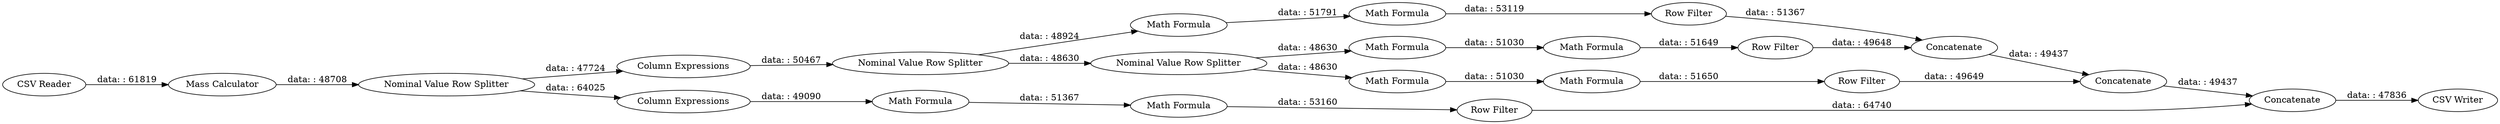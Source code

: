 digraph {
	"-781967119020349393_51" [label="Math Formula"]
	"-781967119020349393_37" [label="Row Filter"]
	"-781967119020349393_50" [label="Math Formula"]
	"-781967119020349393_56" [label="Row Filter"]
	"-781967119020349393_57" [label="Row Filter"]
	"-781967119020349393_53" [label="Math Formula"]
	"-781967119020349393_45" [label="Nominal Value Row Splitter"]
	"-781967119020349393_48" [label="Math Formula"]
	"-781967119020349393_59" [label=Concatenate]
	"-781967119020349393_52" [label="Math Formula"]
	"-781967119020349393_55" [label="Row Filter"]
	"-781967119020349393_46" [label="Column Expressions"]
	"-781967119020349393_54" [label="Math Formula"]
	"-781967119020349393_61" [label="CSV Writer"]
	"-781967119020349393_60" [label=Concatenate]
	"-781967119020349393_49" [label="Nominal Value Row Splitter"]
	"-781967119020349393_40" [label="Math Formula"]
	"-781967119020349393_34" [label="Column Expressions"]
	"-781967119020349393_44" [label="Math Formula"]
	"-781967119020349393_25" [label="CSV Reader"]
	"-781967119020349393_58" [label=Concatenate]
	"-781967119020349393_39" [label="Mass Calculator"]
	"-781967119020349393_47" [label="Nominal Value Row Splitter"]
	"-781967119020349393_52" -> "-781967119020349393_57" [label="data: : 53119"]
	"-781967119020349393_54" -> "-781967119020349393_55" [label="data: : 51650"]
	"-781967119020349393_59" -> "-781967119020349393_60" [label="data: : 49437"]
	"-781967119020349393_48" -> "-781967119020349393_52" [label="data: : 51791"]
	"-781967119020349393_45" -> "-781967119020349393_34" [label="data: : 64025"]
	"-781967119020349393_34" -> "-781967119020349393_44" [label="data: : 49090"]
	"-781967119020349393_49" -> "-781967119020349393_50" [label="data: : 48630"]
	"-781967119020349393_56" -> "-781967119020349393_58" [label="data: : 49648"]
	"-781967119020349393_39" -> "-781967119020349393_45" [label="data: : 48708"]
	"-781967119020349393_25" -> "-781967119020349393_39" [label="data: : 61819"]
	"-781967119020349393_46" -> "-781967119020349393_47" [label="data: : 50467"]
	"-781967119020349393_60" -> "-781967119020349393_61" [label="data: : 47836"]
	"-781967119020349393_47" -> "-781967119020349393_49" [label="data: : 48630"]
	"-781967119020349393_40" -> "-781967119020349393_37" [label="data: : 53160"]
	"-781967119020349393_45" -> "-781967119020349393_46" [label="data: : 47724"]
	"-781967119020349393_47" -> "-781967119020349393_48" [label="data: : 48924"]
	"-781967119020349393_50" -> "-781967119020349393_54" [label="data: : 51030"]
	"-781967119020349393_55" -> "-781967119020349393_59" [label="data: : 49649"]
	"-781967119020349393_58" -> "-781967119020349393_59" [label="data: : 49437"]
	"-781967119020349393_49" -> "-781967119020349393_51" [label="data: : 48630"]
	"-781967119020349393_51" -> "-781967119020349393_53" [label="data: : 51030"]
	"-781967119020349393_44" -> "-781967119020349393_40" [label="data: : 51367"]
	"-781967119020349393_57" -> "-781967119020349393_58" [label="data: : 51367"]
	"-781967119020349393_37" -> "-781967119020349393_60" [label="data: : 64740"]
	"-781967119020349393_53" -> "-781967119020349393_56" [label="data: : 51649"]
	rankdir=LR
}
